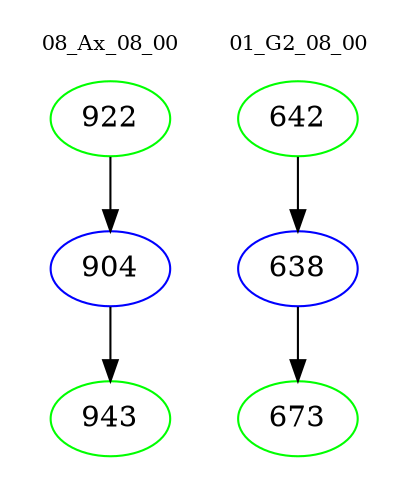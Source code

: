digraph{
subgraph cluster_0 {
color = white
label = "08_Ax_08_00";
fontsize=10;
T0_922 [label="922", color="green"]
T0_922 -> T0_904 [color="black"]
T0_904 [label="904", color="blue"]
T0_904 -> T0_943 [color="black"]
T0_943 [label="943", color="green"]
}
subgraph cluster_1 {
color = white
label = "01_G2_08_00";
fontsize=10;
T1_642 [label="642", color="green"]
T1_642 -> T1_638 [color="black"]
T1_638 [label="638", color="blue"]
T1_638 -> T1_673 [color="black"]
T1_673 [label="673", color="green"]
}
}

